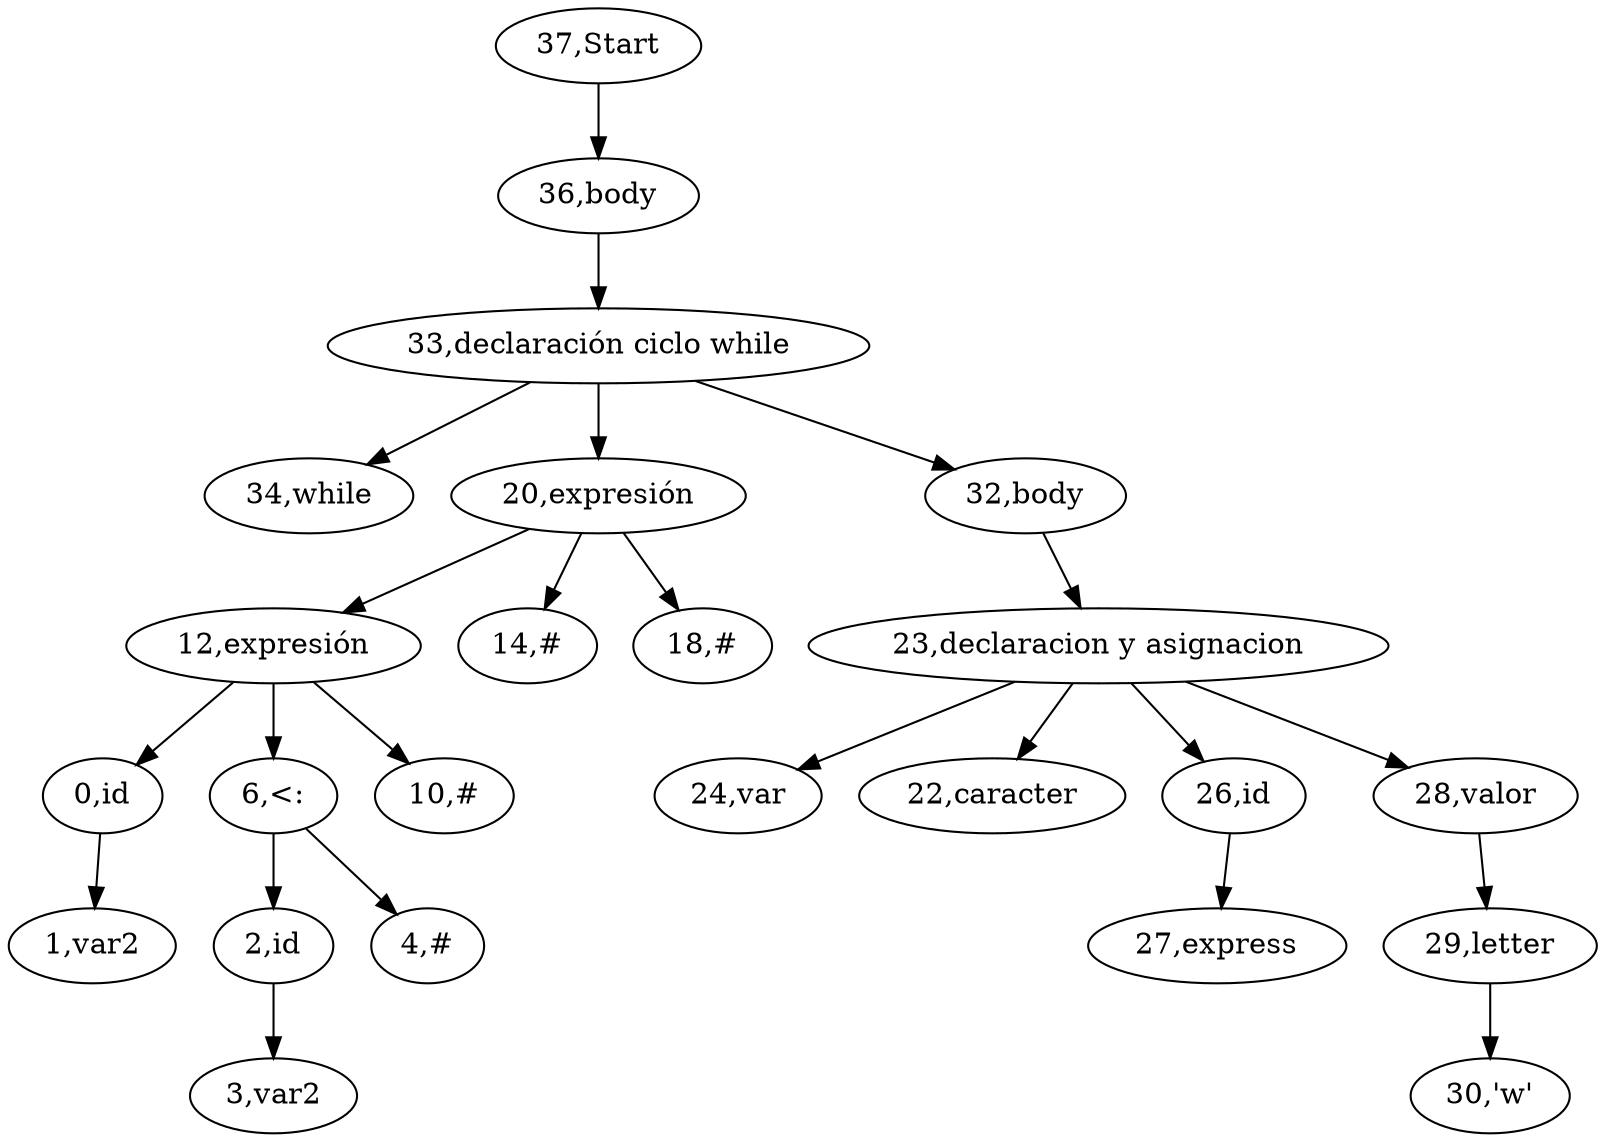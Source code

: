 digraph {
"37,Start" -> "36,body";
"36,body" -> "33,declaración ciclo while";
"33,declaración ciclo while" -> "34,while";
"33,declaración ciclo while" -> "20,expresión";
"20,expresión" -> "12,expresión";
"12,expresión" -> "0,id";
"0,id" -> "1,var2";
"12,expresión" -> "6,<:";
"6,<:" -> "2,id";
"2,id" -> "3,var2";
"6,<:" -> "4,#";
"12,expresión" -> "10,#";
"20,expresión" -> "14,#";
"20,expresión" -> "18,#";
"33,declaración ciclo while" -> "32,body";
"32,body" -> "23,declaracion y asignacion";
"23,declaracion y asignacion" -> "24,var";
"23,declaracion y asignacion" -> "22,caracter";
"23,declaracion y asignacion" -> "26,id";
"26,id" -> "27,express";
"23,declaracion y asignacion" -> "28,valor";
"28,valor" -> "29,letter";
"29,letter" -> "30,'w'";

}
